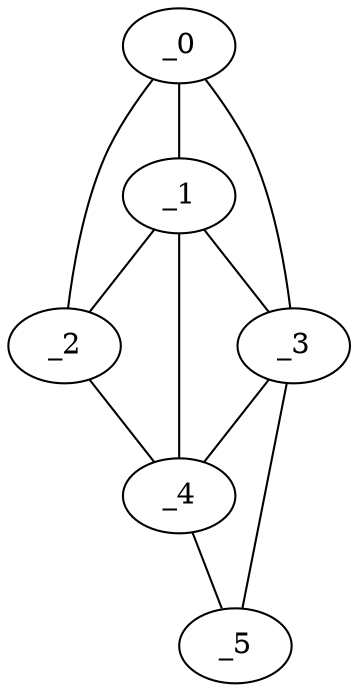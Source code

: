 graph "obj38__105.gxl" {
	_0	 [x=34,
		y=76];
	_1	 [x=38,
		y=75];
	_0 -- _1	 [valence=2];
	_2	 [x=47,
		y=90];
	_0 -- _2	 [valence=1];
	_3	 [x=84,
		y=17];
	_0 -- _3	 [valence=1];
	_1 -- _2	 [valence=2];
	_1 -- _3	 [valence=2];
	_4	 [x=96,
		y=85];
	_1 -- _4	 [valence=2];
	_2 -- _4	 [valence=1];
	_3 -- _4	 [valence=1];
	_5	 [x=106,
		y=82];
	_3 -- _5	 [valence=1];
	_4 -- _5	 [valence=1];
}
